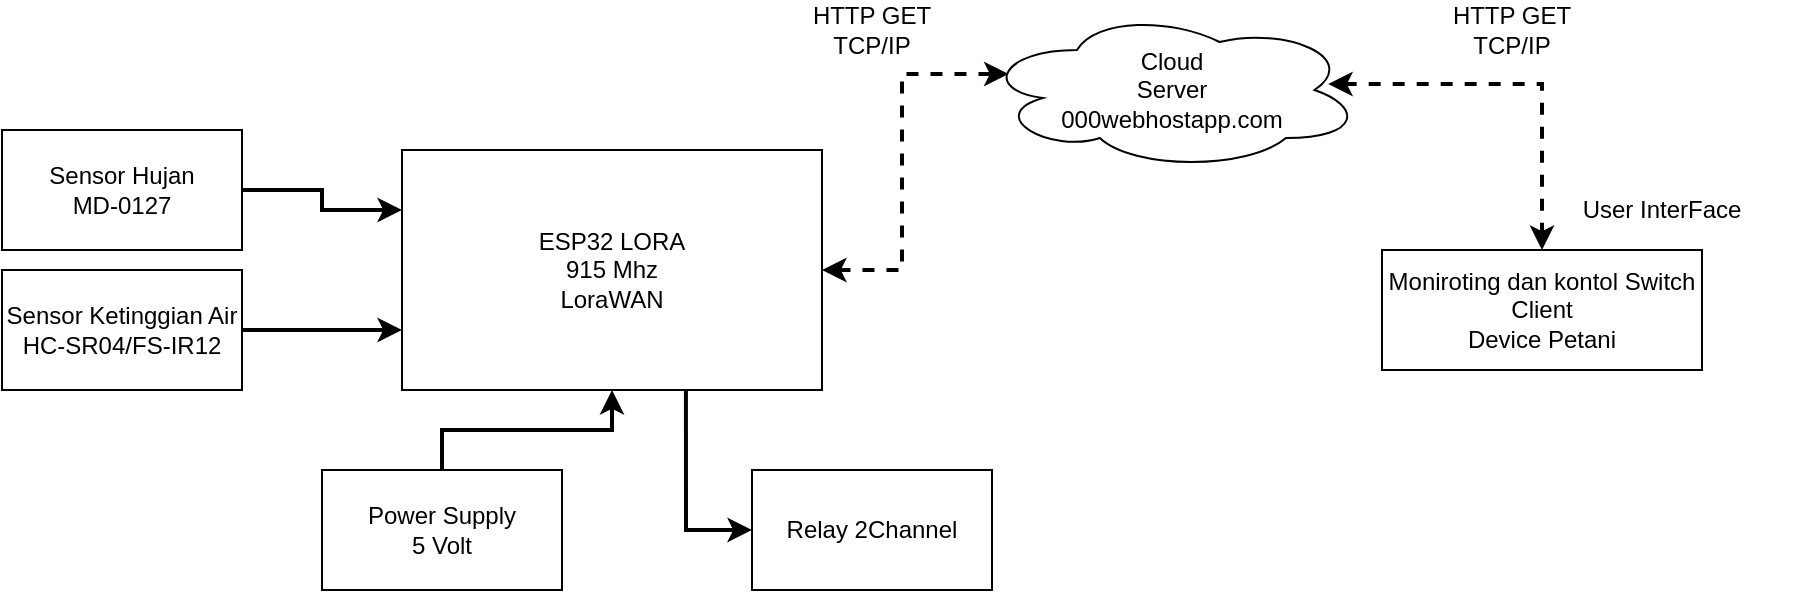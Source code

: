 <mxfile version="14.4.8" type="github">
  <diagram id="l6ixWidW8VPt_ikeJ9wk" name="Page-1">
    <mxGraphModel dx="1125" dy="658" grid="1" gridSize="10" guides="1" tooltips="1" connect="1" arrows="1" fold="1" page="1" pageScale="1" pageWidth="1169" pageHeight="827" math="0" shadow="0">
      <root>
        <mxCell id="0" />
        <mxCell id="1" parent="0" />
        <mxCell id="7ZUg0yqvrh2aXKJc7ctw-13" style="edgeStyle=orthogonalEdgeStyle;rounded=0;orthogonalLoop=1;jettySize=auto;html=1;entryX=0.07;entryY=0.4;entryDx=0;entryDy=0;entryPerimeter=0;dashed=1;strokeWidth=2;startArrow=classic;startFill=1;" edge="1" parent="1" source="7ZUg0yqvrh2aXKJc7ctw-2" target="7ZUg0yqvrh2aXKJc7ctw-9">
          <mxGeometry relative="1" as="geometry" />
        </mxCell>
        <mxCell id="7ZUg0yqvrh2aXKJc7ctw-18" style="edgeStyle=orthogonalEdgeStyle;rounded=0;orthogonalLoop=1;jettySize=auto;html=1;entryX=0;entryY=0.5;entryDx=0;entryDy=0;startArrow=none;startFill=0;strokeWidth=2;exitX=0.676;exitY=1;exitDx=0;exitDy=0;exitPerimeter=0;" edge="1" parent="1" source="7ZUg0yqvrh2aXKJc7ctw-2" target="7ZUg0yqvrh2aXKJc7ctw-17">
          <mxGeometry relative="1" as="geometry" />
        </mxCell>
        <mxCell id="7ZUg0yqvrh2aXKJc7ctw-2" value="&lt;div&gt;ESP32 LORA&lt;/div&gt;&lt;div&gt;915 Mhz&lt;/div&gt;&lt;div&gt;LoraWAN&lt;br&gt;&lt;/div&gt;" style="rounded=0;whiteSpace=wrap;html=1;" vertex="1" parent="1">
          <mxGeometry x="350" y="290" width="210" height="120" as="geometry" />
        </mxCell>
        <mxCell id="7ZUg0yqvrh2aXKJc7ctw-8" value="" style="edgeStyle=orthogonalEdgeStyle;rounded=0;orthogonalLoop=1;jettySize=auto;html=1;entryX=0;entryY=0.25;entryDx=0;entryDy=0;strokeWidth=2;" edge="1" parent="1" source="7ZUg0yqvrh2aXKJc7ctw-3" target="7ZUg0yqvrh2aXKJc7ctw-2">
          <mxGeometry relative="1" as="geometry" />
        </mxCell>
        <mxCell id="7ZUg0yqvrh2aXKJc7ctw-3" value="&lt;div&gt;Sensor Hujan&lt;/div&gt;&lt;div&gt;MD-0127&lt;br&gt;&lt;/div&gt;" style="rounded=0;whiteSpace=wrap;html=1;" vertex="1" parent="1">
          <mxGeometry x="150" y="280" width="120" height="60" as="geometry" />
        </mxCell>
        <mxCell id="7ZUg0yqvrh2aXKJc7ctw-7" value="" style="edgeStyle=orthogonalEdgeStyle;rounded=0;orthogonalLoop=1;jettySize=auto;html=1;entryX=0;entryY=0.75;entryDx=0;entryDy=0;strokeWidth=2;" edge="1" parent="1" source="7ZUg0yqvrh2aXKJc7ctw-4" target="7ZUg0yqvrh2aXKJc7ctw-2">
          <mxGeometry relative="1" as="geometry" />
        </mxCell>
        <mxCell id="7ZUg0yqvrh2aXKJc7ctw-4" value="&lt;div&gt;Sensor Ketinggian Air&lt;/div&gt;&lt;div&gt;HC-SR04/FS-IR12&lt;br&gt;&lt;/div&gt;" style="rounded=0;whiteSpace=wrap;html=1;" vertex="1" parent="1">
          <mxGeometry x="150" y="350" width="120" height="60" as="geometry" />
        </mxCell>
        <mxCell id="7ZUg0yqvrh2aXKJc7ctw-6" value="" style="edgeStyle=orthogonalEdgeStyle;rounded=0;orthogonalLoop=1;jettySize=auto;html=1;strokeWidth=2;" edge="1" parent="1" source="7ZUg0yqvrh2aXKJc7ctw-5" target="7ZUg0yqvrh2aXKJc7ctw-2">
          <mxGeometry relative="1" as="geometry" />
        </mxCell>
        <mxCell id="7ZUg0yqvrh2aXKJc7ctw-5" value="&lt;div&gt;Power Supply&lt;/div&gt;&lt;div&gt;5 Volt&lt;br&gt;&lt;/div&gt;" style="rounded=0;whiteSpace=wrap;html=1;" vertex="1" parent="1">
          <mxGeometry x="310" y="450" width="120" height="60" as="geometry" />
        </mxCell>
        <mxCell id="7ZUg0yqvrh2aXKJc7ctw-16" style="edgeStyle=orthogonalEdgeStyle;rounded=0;orthogonalLoop=1;jettySize=auto;html=1;dashed=1;startArrow=classic;startFill=1;strokeWidth=2;exitX=0.911;exitY=0.463;exitDx=0;exitDy=0;exitPerimeter=0;" edge="1" parent="1" source="7ZUg0yqvrh2aXKJc7ctw-9" target="7ZUg0yqvrh2aXKJc7ctw-15">
          <mxGeometry relative="1" as="geometry" />
        </mxCell>
        <mxCell id="7ZUg0yqvrh2aXKJc7ctw-9" value="&lt;div&gt;Cloud&lt;/div&gt;&lt;div&gt;Server&lt;br&gt;&lt;/div&gt;&lt;div&gt;000webhostapp.com&lt;br&gt;&lt;/div&gt;" style="ellipse;shape=cloud;whiteSpace=wrap;html=1;" vertex="1" parent="1">
          <mxGeometry x="640" y="220" width="190" height="80" as="geometry" />
        </mxCell>
        <mxCell id="7ZUg0yqvrh2aXKJc7ctw-15" value="&lt;div&gt;Moniroting dan kontol Switch Client&lt;/div&gt;&lt;div&gt;Device Petani&lt;br&gt;&lt;/div&gt;" style="rounded=0;whiteSpace=wrap;html=1;" vertex="1" parent="1">
          <mxGeometry x="840" y="340" width="160" height="60" as="geometry" />
        </mxCell>
        <mxCell id="7ZUg0yqvrh2aXKJc7ctw-17" value="Relay 2Channel" style="rounded=0;whiteSpace=wrap;html=1;" vertex="1" parent="1">
          <mxGeometry x="525" y="450" width="120" height="60" as="geometry" />
        </mxCell>
        <mxCell id="7ZUg0yqvrh2aXKJc7ctw-22" value="User InterFace" style="text;html=1;strokeColor=none;fillColor=none;align=center;verticalAlign=middle;whiteSpace=wrap;rounded=0;" vertex="1" parent="1">
          <mxGeometry x="910" y="310" width="140" height="20" as="geometry" />
        </mxCell>
        <mxCell id="7ZUg0yqvrh2aXKJc7ctw-23" value="&lt;div&gt;HTTP GET &lt;br&gt;&lt;/div&gt;&lt;div&gt;TCP/IP&lt;br&gt;&lt;/div&gt;" style="text;html=1;strokeColor=none;fillColor=none;align=center;verticalAlign=middle;whiteSpace=wrap;rounded=0;" vertex="1" parent="1">
          <mxGeometry x="500" y="220" width="170" height="20" as="geometry" />
        </mxCell>
        <mxCell id="7ZUg0yqvrh2aXKJc7ctw-24" value="&lt;div&gt;HTTP GET &lt;br&gt;&lt;/div&gt;&lt;div&gt;TCP/IP&lt;br&gt;&lt;/div&gt;" style="text;html=1;strokeColor=none;fillColor=none;align=center;verticalAlign=middle;whiteSpace=wrap;rounded=0;" vertex="1" parent="1">
          <mxGeometry x="820" y="220" width="170" height="20" as="geometry" />
        </mxCell>
      </root>
    </mxGraphModel>
  </diagram>
</mxfile>
